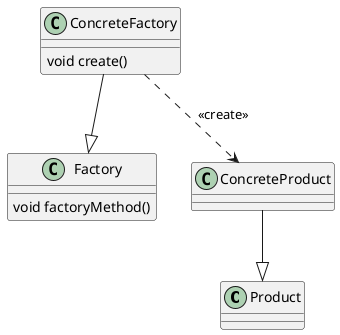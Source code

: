 @startuml
'工厂方法模式
'抽象产品
class Product {
}
'抽象工厂
class Factory {
void factoryMethod()
}
'具体产品
class ConcreteProduct {
}
'具体工厂
class ConcreteFactory {
void create()
}
ConcreteProduct --|> Product
ConcreteFactory --|> Factory
ConcreteFactory ..> ConcreteProduct : <<create>>
@enduml
